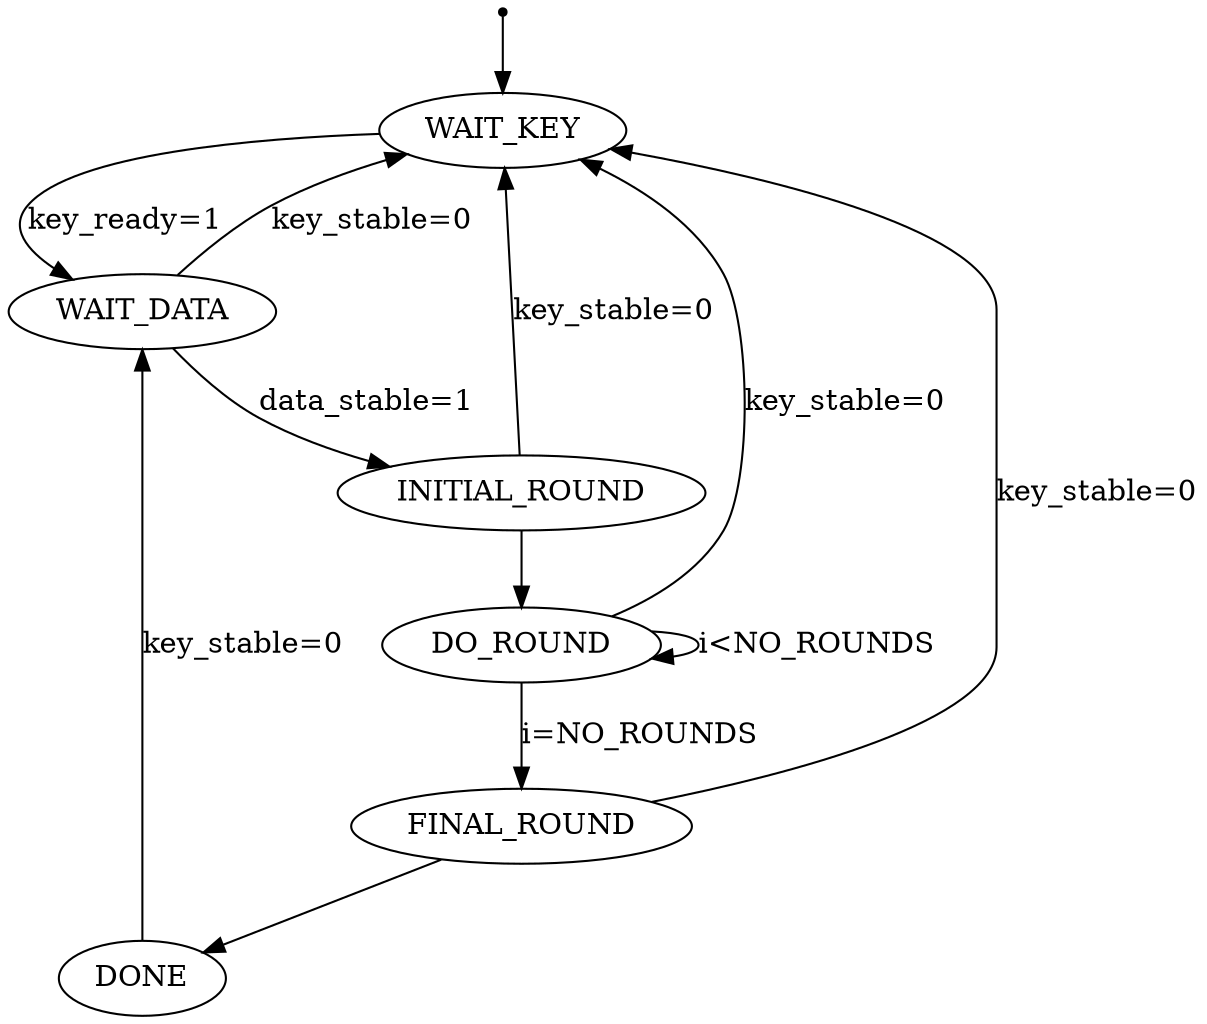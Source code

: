 digraph sample{
"START"[shape=point,pos="1,0"];
"WAIT_KEY";
"WAIT_DATA";
"INITIAL_ROUND";
"DO_ROUND";
"FINAL_ROUND";
"DONE";
START->WAIT_KEY;
WAIT_KEY->"WAIT_DATA"[label="key_ready=1"];
"WAIT_DATA"->"WAIT_KEY"[label="key_stable=0"];
"WAIT_DATA"->"INITIAL_ROUND"[label="data_stable=1"];
"INITIAL_ROUND"->"DO_ROUND"[weight=20];
"INITIAL_ROUND"->"WAIT_KEY"[label="key_stable=0"];
"DO_ROUND"->"FINAL_ROUND"[label="i=NO_ROUNDS"];
"DO_ROUND"->"WAIT_KEY"[label="key_stable=0"];
"DO_ROUND"->"DO_ROUND"[label="i<NO_ROUNDS"];
"FINAL_ROUND"->"WAIT_KEY"[label="key_stable=0"];
"FINAL_ROUND"->"DONE";
"DONE"->"WAIT_DATA"[label="key_stable=0",weight=80];
}